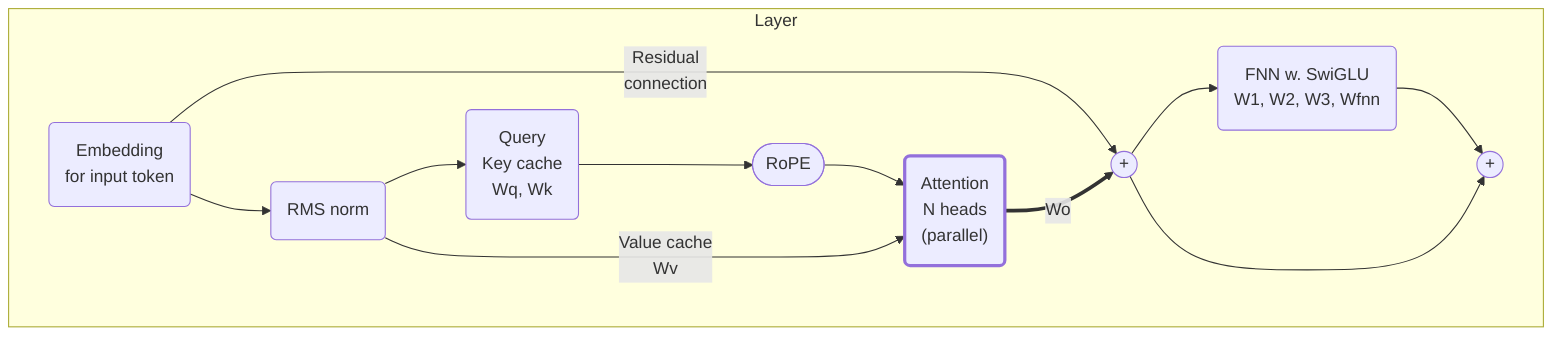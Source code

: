 flowchart TD

add_fnn_swiglu(("+"))
add_residual(("+"))
attention("Attention <br> N heads <br> (parallel)")
embedding("Embedding <br> for input token")
fnn_swiglu("FNN w. SwiGLU <br> W1, W2, W3, Wfnn")
query_key("Query <br> Key cache <br> Wq, Wk")
rms_norm_emb("RMS norm")
rope(["RoPE"])


embedding --> rms_norm_emb

%%%% layer internals %%%%
subgraph "Layer"

rms_norm_emb --> query_key
query_key --> rope
rope --> attention
rms_norm_emb --"Value cache <br> Wv"--> attention


embedding--"Residual <br> connection"-->add_residual
attention=="Wo"==>add_residual

add_residual --> fnn_swiglu
fnn_swiglu --> add_fnn_swiglu
add_residual --> add_fnn_swiglu

end
%%%% end layer internals %%%%

%% styles
classDef dashed fill:#fff,stroke:#000,stroke-dasharray: 5 5;
classDef fat stroke-width: 3px;
class attention fat